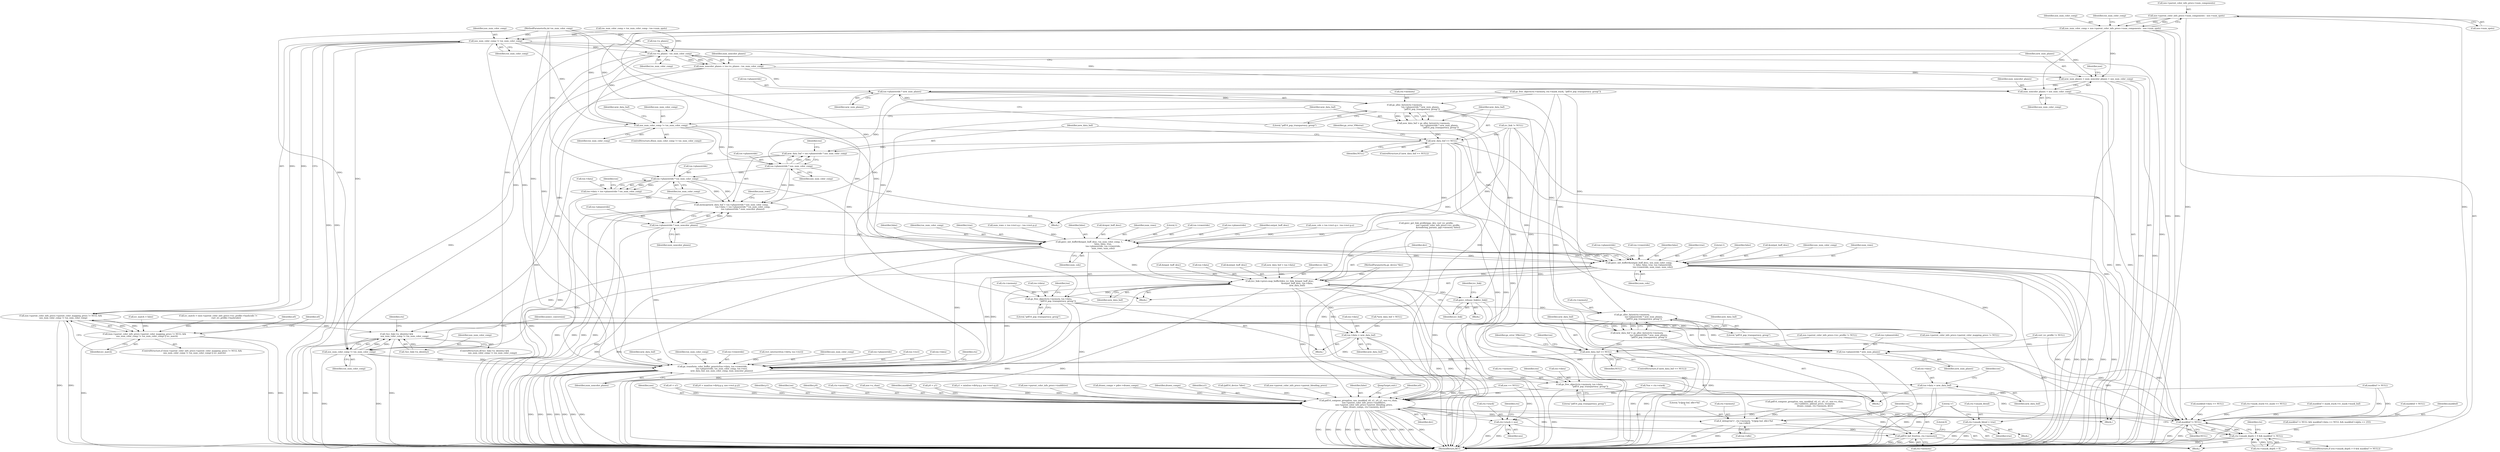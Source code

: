 digraph "0_ghostscript_d621292fb2c8157d9899dcd83fd04dd250e30fe4@pointer" {
"1000211" [label="(Call,nos->parent_color_info_procs->num_components - nos->num_spots)"];
"1000209" [label="(Call,nos_num_color_comp = nos->parent_color_info_procs->num_components - nos->num_spots)"];
"1000481" [label="(Call,nos_num_color_comp != tos_num_color_comp)"];
"1000473" [label="(Call,nos->parent_color_info_procs->parent_color_mapping_procs != NULL &&\n        nos_num_color_comp != tos_num_color_comp)"];
"1000472" [label="(Call,(nos->parent_color_info_procs->parent_color_mapping_procs != NULL &&\n        nos_num_color_comp != tos_num_color_comp) || icc_match)"];
"1000713" [label="(Call,!(icc_link->is_identity) &&\n                        nos_num_color_comp != tos_num_color_comp)"];
"1000497" [label="(Call,tos->n_planes - tos_num_color_comp)"];
"1000495" [label="(Call,num_noncolor_planes = tos->n_planes - tos_num_color_comp)"];
"1000502" [label="(Call,new_num_planes = num_noncolor_planes + nos_num_color_comp)"];
"1000592" [label="(Call,tos->planestride * new_num_planes)"];
"1000588" [label="(Call,gs_alloc_bytes(ctx->memory,\n                                                tos->planestride * new_num_planes,\n                                                    \"pdf14_pop_transparency_group\"))"];
"1000586" [label="(Call,new_data_buf = gs_alloc_bytes(ctx->memory,\n                                                tos->planestride * new_num_planes,\n                                                    \"pdf14_pop_transparency_group\"))"];
"1000599" [label="(Call,new_data_buf == NULL)"];
"1000604" [label="(Call,memcpy(new_data_buf + tos->planestride * nos_num_color_comp,\n                                   tos->data + tos->planestride * tos_num_color_comp,\n                                   tos->planestride * num_noncolor_planes))"];
"1000605" [label="(Call,new_data_buf + tos->planestride * nos_num_color_comp)"];
"1000699" [label="(Call,(icc_link->procs.map_buffer)(dev, icc_link, &input_buff_desc,\n                                                     &output_buff_desc, tos->data,\n                                                     new_data_buf))"];
"1000710" [label="(Call,gsicc_release_link(icc_link))"];
"1000722" [label="(Call,gs_free_object(ctx->memory, tos->data,\n                            \"pdf14_pop_transparency_group\"))"];
"1000740" [label="(Call,gs_alloc_bytes(ctx->memory,\n                                    tos->planestride * new_num_planes,\n                                    \"pdf14_pop_transparency_group\"))"];
"1000738" [label="(Call,new_data_buf = gs_alloc_bytes(ctx->memory,\n                                    tos->planestride * new_num_planes,\n                                    \"pdf14_pop_transparency_group\"))"];
"1000751" [label="(Call,new_data_buf == NULL)"];
"1000756" [label="(Call,gs_transform_color_buffer_generic(tos->data, tos->rowstride,\n                            tos->planestride, tos_num_color_comp, tos->rect,\n                            new_data_buf, nos_num_color_comp, num_noncolor_planes))"];
"1000773" [label="(Call,gs_free_object(ctx->memory, tos->data,\n                                \"pdf14_pop_transparency_group\"))"];
"1000846" [label="(Call,pdf14_compose_group(tos, nos, maskbuf, x0, x1, y0, y1, nos->n_chan,\n                 nos->parent_color_info_procs->isadditive,\n                 nos->parent_color_info_procs->parent_blending_procs,\n                 false, drawn_comps, ctx->memory, dev))"];
"1000905" [label="(Call,ctx->stack = nos)"];
"1000917" [label="(Call,maskbuf != NULL)"];
"1000911" [label="(Call,ctx->smask_depth > 0 && maskbuf != NULL)"];
"1000926" [label="(Call,if_debug1m('v', ctx->memory, \"[v]pop buf, idle=%d\n\", tos->idle))"];
"1000935" [label="(Call,pdf14_buf_free(tos, ctx->memory))"];
"1000781" [label="(Call,tos->data = new_data_buf)"];
"1000730" [label="(Call,tos->data = new_data_buf)"];
"1000607" [label="(Call,tos->planestride * nos_num_color_comp)"];
"1000616" [label="(Call,tos->planestride * tos_num_color_comp)"];
"1000612" [label="(Call,tos->data + tos->planestride * tos_num_color_comp)"];
"1000621" [label="(Call,tos->planestride * num_noncolor_planes)"];
"1000667" [label="(Call,gsicc_init_buffer(&input_buff_desc, tos_num_color_comp, 1,\n                                          false, false, true,\n                                          tos->planestride, tos->rowstride,\n                                          num_rows, num_cols))"];
"1000683" [label="(Call,gsicc_init_buffer(&output_buff_desc, nos_num_color_comp,\n                                          1, false, false, true, tos->planestride,\n                                          tos->rowstride, num_rows, num_cols))"];
"1000718" [label="(Call,nos_num_color_comp != tos_num_color_comp)"];
"1000744" [label="(Call,tos->planestride * new_num_planes)"];
"1000921" [label="(Call,ctx->smask_blend = true)"];
"1000504" [label="(Call,num_noncolor_planes + nos_num_color_comp)"];
"1000582" [label="(Call,nos_num_color_comp != tos_num_color_comp)"];
"1000919" [label="(Identifier,NULL)"];
"1000509" [label="(Call,nos->parent_color_info_procs->icc_profile != NULL)"];
"1000714" [label="(Call,!(icc_link->is_identity))"];
"1000711" [label="(Identifier,icc_link)"];
"1000220" [label="(Call,tos_num_color_comp = tos_num_color_comp - tos->num_spots)"];
"1000862" [label="(Call,nos->parent_color_info_procs->parent_blending_procs)"];
"1000741" [label="(Call,ctx->memory)"];
"1000232" [label="(Call,maskbuf = NULL)"];
"1000681" [label="(Identifier,num_rows)"];
"1000212" [label="(Call,nos->parent_color_info_procs->num_components)"];
"1000498" [label="(Call,tos->n_planes)"];
"1000671" [label="(Literal,1)"];
"1000729" [label="(Literal,\"pdf14_pop_transparency_group\")"];
"1000210" [label="(Identifier,nos_num_color_comp)"];
"1000505" [label="(Identifier,num_noncolor_planes)"];
"1000688" [label="(Identifier,false)"];
"1000468" [label="(Call,icc_match = false)"];
"1000494" [label="(Block,)"];
"1000920" [label="(Block,)"];
"1000909" [label="(Identifier,nos)"];
"1000726" [label="(Call,tos->data)"];
"1000211" [label="(Call,nos->parent_color_info_procs->num_components - nos->num_spots)"];
"1000217" [label="(Call,nos->num_spots)"];
"1000608" [label="(Call,tos->planestride)"];
"1000724" [label="(Identifier,ctx)"];
"1000732" [label="(Identifier,tos)"];
"1000678" [label="(Call,tos->rowstride)"];
"1000690" [label="(Identifier,true)"];
"1000592" [label="(Call,tos->planestride * new_num_planes)"];
"1000753" [label="(Identifier,NULL)"];
"1000905" [label="(Call,ctx->stack = nos)"];
"1000867" [label="(Identifier,false)"];
"1000904" [label="(JumpTarget,exit:)"];
"1000850" [label="(Identifier,x0)"];
"1000780" [label="(Literal,\"pdf14_pop_transparency_group\")"];
"1000587" [label="(Identifier,new_data_buf)"];
"1000634" [label="(Identifier,num_rows)"];
"1000585" [label="(Block,)"];
"1000571" [label="(Block,)"];
"1000145" [label="(Call,*tos = ctx->stack)"];
"1000209" [label="(Call,nos_num_color_comp = nos->parent_color_info_procs->num_components - nos->num_spots)"];
"1000484" [label="(Identifier,icc_match)"];
"1000709" [label="(Identifier,new_data_buf)"];
"1000906" [label="(Call,ctx->stack)"];
"1000675" [label="(Call,tos->planestride)"];
"1000581" [label="(ControlStructure,if(nos_num_color_comp != tos_num_color_comp))"];
"1000568" [label="(Call,icc_link != NULL)"];
"1000685" [label="(Identifier,output_buff_desc)"];
"1000772" [label="(Identifier,num_noncolor_planes)"];
"1000512" [label="(Identifier,nos)"];
"1000755" [label="(Identifier,gs_error_VMerror)"];
"1000922" [label="(Call,ctx->smask_blend)"];
"1000734" [label="(Identifier,new_data_buf)"];
"1000503" [label="(Identifier,new_num_planes)"];
"1000758" [label="(Identifier,tos)"];
"1000683" [label="(Call,gsicc_init_buffer(&output_buff_desc, nos_num_color_comp,\n                                          1, false, false, true, tos->planestride,\n                                          tos->rowstride, num_rows, num_cols))"];
"1000597" [label="(Literal,\"pdf14_pop_transparency_group\")"];
"1000942" [label="(MethodReturn,RET)"];
"1000766" [label="(Identifier,tos_num_color_comp)"];
"1000923" [label="(Identifier,ctx)"];
"1000495" [label="(Call,num_noncolor_planes = tos->n_planes - tos_num_color_comp)"];
"1000617" [label="(Call,tos->planestride)"];
"1000473" [label="(Call,nos->parent_color_info_procs->parent_color_mapping_procs != NULL &&\n        nos_num_color_comp != tos_num_color_comp)"];
"1000593" [label="(Call,tos->planestride)"];
"1000738" [label="(Call,new_data_buf = gs_alloc_bytes(ctx->memory,\n                                    tos->planestride * new_num_planes,\n                                    \"pdf14_pop_transparency_group\"))"];
"1000700" [label="(Identifier,dev)"];
"1000143" [label="(Block,)"];
"1000603" [label="(Identifier,gs_error_VMerror)"];
"1000911" [label="(Call,ctx->smask_depth > 0 && maskbuf != NULL)"];
"1000496" [label="(Identifier,num_noncolor_planes)"];
"1000483" [label="(Identifier,tos_num_color_comp)"];
"1000752" [label="(Identifier,new_data_buf)"];
"1000760" [label="(Call,tos->rowstride)"];
"1000883" [label="(Call,pdf14_compose_group(tos, nos, maskbuf, x0, x1, y0, y1, nos->n_chan,\n                                ctx->additive, pblend_procs, overprint,\n                                drawn_comps, ctx->memory, dev))"];
"1000453" [label="(Call,icc_match = (nos->parent_color_info_procs->icc_profile->hashcode !=\n                        curr_icc_profile->hashcode))"];
"1000719" [label="(Identifier,nos_num_color_comp)"];
"1000712" [label="(ControlStructure,if(!(icc_link->is_identity) &&\n                        nos_num_color_comp != tos_num_color_comp))"];
"1000596" [label="(Identifier,new_num_planes)"];
"1000740" [label="(Call,gs_alloc_bytes(ctx->memory,\n                                    tos->planestride * new_num_planes,\n                                    \"pdf14_pop_transparency_group\"))"];
"1000142" [label="(MethodParameterIn,gx_device *dev)"];
"1000650" [label="(Call,num_cols = tos->rect.q.x - tos->rect.p.x)"];
"1000672" [label="(Identifier,false)"];
"1000918" [label="(Identifier,maskbuf)"];
"1000848" [label="(Identifier,nos)"];
"1000488" [label="(Call,x0 < x1)"];
"1000264" [label="(Call,y0 = max(tos->dirty.p.y, nos->rect.p.y))"];
"1000245" [label="(Call,nos == NULL)"];
"1000853" [label="(Identifier,y1)"];
"1000489" [label="(Identifier,x0)"];
"1000917" [label="(Call,maskbuf != NULL)"];
"1000588" [label="(Call,gs_alloc_bytes(ctx->memory,\n                                                tos->planestride * new_num_planes,\n                                                    \"pdf14_pop_transparency_group\"))"];
"1000872" [label="(Identifier,dev)"];
"1000847" [label="(Identifier,tos)"];
"1000168" [label="(Call,*new_data_buf = NULL)"];
"1000925" [label="(Identifier,true)"];
"1000852" [label="(Identifier,y0)"];
"1000869" [label="(Call,ctx->memory)"];
"1000383" [label="(Call,maskbuf != NULL)"];
"1000702" [label="(Call,&input_buff_desc)"];
"1000614" [label="(Identifier,tos)"];
"1000682" [label="(Identifier,num_cols)"];
"1000910" [label="(ControlStructure,if (ctx->smask_depth > 0 && maskbuf != NULL))"];
"1000731" [label="(Call,tos->data)"];
"1000607" [label="(Call,tos->planestride * nos_num_color_comp)"];
"1000748" [label="(Identifier,new_num_planes)"];
"1000670" [label="(Identifier,tos_num_color_comp)"];
"1000854" [label="(Call,nos->n_chan)"];
"1000941" [label="(Literal,0)"];
"1000926" [label="(Call,if_debug1m('v', ctx->memory, \"[v]pop buf, idle=%d\n\", tos->idle))"];
"1000785" [label="(Identifier,new_data_buf)"];
"1000914" [label="(Identifier,ctx)"];
"1000687" [label="(Literal,1)"];
"1000849" [label="(Identifier,maskbuf)"];
"1000482" [label="(Identifier,nos_num_color_comp)"];
"1000497" [label="(Call,tos->n_planes - tos_num_color_comp)"];
"1000387" [label="(Call,maskbuf->data == NULL)"];
"1000250" [label="(Call,rect_intersect(tos->dirty, tos->rect))"];
"1000721" [label="(Block,)"];
"1000783" [label="(Identifier,tos)"];
"1000586" [label="(Call,new_data_buf = gs_alloc_bytes(ctx->memory,\n                                                tos->planestride * new_num_planes,\n                                                    \"pdf14_pop_transparency_group\"))"];
"1000771" [label="(Identifier,nos_num_color_comp)"];
"1000491" [label="(Call,y0 < y1)"];
"1000710" [label="(Call,gsicc_release_link(icc_link))"];
"1000737" [label="(Block,)"];
"1000763" [label="(Call,tos->planestride)"];
"1000281" [label="(Call,y1 = min(tos->dirty.q.y, nos->rect.q.y))"];
"1000730" [label="(Call,tos->data = new_data_buf)"];
"1000749" [label="(Literal,\"pdf14_pop_transparency_group\")"];
"1000345" [label="(Call,ctx->mask_stack->rc_mask == NULL)"];
"1000936" [label="(Identifier,tos)"];
"1000767" [label="(Call,tos->rect)"];
"1000622" [label="(Call,tos->planestride)"];
"1000629" [label="(Identifier,new_data_buf)"];
"1000781" [label="(Call,tos->data = new_data_buf)"];
"1000600" [label="(Identifier,new_data_buf)"];
"1000604" [label="(Call,memcpy(new_data_buf + tos->planestride * nos_num_color_comp,\n                                   tos->data + tos->planestride * tos_num_color_comp,\n                                   tos->planestride * num_noncolor_planes))"];
"1000474" [label="(Call,nos->parent_color_info_procs->parent_color_mapping_procs != NULL)"];
"1000722" [label="(Call,gs_free_object(ctx->memory, tos->data,\n                            \"pdf14_pop_transparency_group\"))"];
"1000777" [label="(Call,tos->data)"];
"1000621" [label="(Call,tos->planestride * num_noncolor_planes)"];
"1000744" [label="(Call,tos->planestride * new_num_planes)"];
"1000611" [label="(Identifier,nos_num_color_comp)"];
"1000931" [label="(Literal,\"[v]pop buf, idle=%d\n\")"];
"1000706" [label="(Call,tos->data)"];
"1000699" [label="(Call,(icc_link->procs.map_buffer)(dev, icc_link, &input_buff_desc,\n                                                     &output_buff_desc, tos->data,\n                                                     new_data_buf))"];
"1000937" [label="(Call,ctx->memory)"];
"1000613" [label="(Call,tos->data)"];
"1000623" [label="(Identifier,tos)"];
"1000713" [label="(Call,!(icc_link->is_identity) &&\n                        nos_num_color_comp != tos_num_color_comp)"];
"1000757" [label="(Call,tos->data)"];
"1000932" [label="(Call,tos->idle)"];
"1000704" [label="(Call,&output_buff_desc)"];
"1000516" [label="(Call,curr_icc_profile != NULL)"];
"1000689" [label="(Identifier,false)"];
"1000684" [label="(Call,&output_buff_desc)"];
"1000745" [label="(Call,tos->planestride)"];
"1000601" [label="(Identifier,NULL)"];
"1000774" [label="(Call,ctx->memory)"];
"1000686" [label="(Identifier,nos_num_color_comp)"];
"1000912" [label="(Call,ctx->smask_depth > 0)"];
"1000756" [label="(Call,gs_transform_color_buffer_generic(tos->data, tos->rowstride,\n                            tos->planestride, tos_num_color_comp, tos->rect,\n                            new_data_buf, nos_num_color_comp, num_noncolor_planes))"];
"1000697" [label="(Identifier,num_rows)"];
"1000582" [label="(Call,nos_num_color_comp != tos_num_color_comp)"];
"1000612" [label="(Call,tos->data + tos->planestride * tos_num_color_comp)"];
"1000667" [label="(Call,gsicc_init_buffer(&input_buff_desc, tos_num_color_comp, 1,\n                                          false, false, true,\n                                          tos->planestride, tos->rowstride,\n                                          num_rows, num_cols))"];
"1000481" [label="(Call,nos_num_color_comp != tos_num_color_comp)"];
"1000674" [label="(Identifier,true)"];
"1000382" [label="(Call,maskbuf != NULL && maskbuf->data == NULL && maskbuf->alpha == 255)"];
"1000846" [label="(Call,pdf14_compose_group(tos, nos, maskbuf, x0, x1, y0, y1, nos->n_chan,\n                 nos->parent_color_info_procs->isadditive,\n                 nos->parent_color_info_procs->parent_blending_procs,\n                 false, drawn_comps, ctx->memory, dev))"];
"1000750" [label="(ControlStructure,if (new_data_buf == NULL))"];
"1000691" [label="(Call,tos->planestride)"];
"1000633" [label="(Call,num_rows = tos->rect.q.y - tos->rect.p.y)"];
"1000221" [label="(Identifier,tos_num_color_comp)"];
"1000739" [label="(Identifier,new_data_buf)"];
"1000718" [label="(Call,nos_num_color_comp != tos_num_color_comp)"];
"1000857" [label="(Call,nos->parent_color_info_procs->isadditive)"];
"1000552" [label="(Call,gsicc_get_link_profile(pgs, dev, curr_icc_profile,\n                                    nos->parent_color_info_procs->icc_profile,\n                                    &rendering_params, pgs->memory, false))"];
"1000584" [label="(Identifier,tos_num_color_comp)"];
"1000194" [label="(Call,drawn_comps = pdev->drawn_comps)"];
"1000628" [label="(Call,new_data_buf = tos->data)"];
"1000868" [label="(Identifier,drawn_comps)"];
"1000775" [label="(Identifier,ctx)"];
"1000502" [label="(Call,new_num_planes = num_noncolor_planes + nos_num_color_comp)"];
"1000851" [label="(Identifier,x1)"];
"1000140" [label="(MethodParameterIn,int tos_num_color_comp)"];
"1000701" [label="(Identifier,icc_link)"];
"1000698" [label="(Identifier,num_cols)"];
"1000694" [label="(Call,tos->rowstride)"];
"1000504" [label="(Call,num_noncolor_planes + nos_num_color_comp)"];
"1000471" [label="(ControlStructure,if ((nos->parent_color_info_procs->parent_color_mapping_procs != NULL &&\n        nos_num_color_comp != tos_num_color_comp) || icc_match))"];
"1000751" [label="(Call,new_data_buf == NULL)"];
"1000353" [label="(Call,gs_free_object(ctx->memory, ctx->mask_stack, \"pdf14_pop_transparency_group\"))"];
"1000184" [label="(Call,(pdf14_device *)dev)"];
"1000716" [label="(Identifier,icc_link)"];
"1000616" [label="(Call,tos->planestride * tos_num_color_comp)"];
"1000589" [label="(Call,ctx->memory)"];
"1000501" [label="(Identifier,tos_num_color_comp)"];
"1000935" [label="(Call,pdf14_buf_free(tos, ctx->memory))"];
"1000237" [label="(Call,maskbuf = mask_stack->rc_mask->mask_buf)"];
"1000472" [label="(Call,(nos->parent_color_info_procs->parent_color_mapping_procs != NULL &&\n        nos_num_color_comp != tos_num_color_comp) || icc_match)"];
"1000878" [label="(Identifier,x0)"];
"1000782" [label="(Call,tos->data)"];
"1000927" [label="(Literal,'v')"];
"1000506" [label="(Identifier,nos_num_color_comp)"];
"1000580" [label="(Block,)"];
"1000723" [label="(Call,ctx->memory)"];
"1000921" [label="(Call,ctx->smask_blend = true)"];
"1000620" [label="(Identifier,tos_num_color_comp)"];
"1000788" [label="(Identifier,tos)"];
"1000625" [label="(Identifier,num_noncolor_planes)"];
"1000928" [label="(Call,ctx->memory)"];
"1000598" [label="(ControlStructure,if (new_data_buf == NULL))"];
"1000599" [label="(Call,new_data_buf == NULL)"];
"1000736" [label="(Identifier,nonicc_conversion)"];
"1000673" [label="(Identifier,false)"];
"1000668" [label="(Call,&input_buff_desc)"];
"1000606" [label="(Identifier,new_data_buf)"];
"1000770" [label="(Identifier,new_data_buf)"];
"1000583" [label="(Identifier,nos_num_color_comp)"];
"1000773" [label="(Call,gs_free_object(ctx->memory, tos->data,\n                                \"pdf14_pop_transparency_group\"))"];
"1000605" [label="(Call,new_data_buf + tos->planestride * nos_num_color_comp)"];
"1000720" [label="(Identifier,tos_num_color_comp)"];
"1000211" -> "1000209"  [label="AST: "];
"1000211" -> "1000217"  [label="CFG: "];
"1000212" -> "1000211"  [label="AST: "];
"1000217" -> "1000211"  [label="AST: "];
"1000209" -> "1000211"  [label="CFG: "];
"1000211" -> "1000942"  [label="DDG: "];
"1000211" -> "1000942"  [label="DDG: "];
"1000211" -> "1000209"  [label="DDG: "];
"1000211" -> "1000209"  [label="DDG: "];
"1000209" -> "1000143"  [label="AST: "];
"1000210" -> "1000209"  [label="AST: "];
"1000221" -> "1000209"  [label="CFG: "];
"1000209" -> "1000942"  [label="DDG: "];
"1000209" -> "1000942"  [label="DDG: "];
"1000209" -> "1000481"  [label="DDG: "];
"1000209" -> "1000502"  [label="DDG: "];
"1000209" -> "1000504"  [label="DDG: "];
"1000209" -> "1000582"  [label="DDG: "];
"1000209" -> "1000718"  [label="DDG: "];
"1000209" -> "1000756"  [label="DDG: "];
"1000481" -> "1000473"  [label="AST: "];
"1000481" -> "1000483"  [label="CFG: "];
"1000482" -> "1000481"  [label="AST: "];
"1000483" -> "1000481"  [label="AST: "];
"1000473" -> "1000481"  [label="CFG: "];
"1000481" -> "1000942"  [label="DDG: "];
"1000481" -> "1000942"  [label="DDG: "];
"1000481" -> "1000473"  [label="DDG: "];
"1000481" -> "1000473"  [label="DDG: "];
"1000220" -> "1000481"  [label="DDG: "];
"1000140" -> "1000481"  [label="DDG: "];
"1000481" -> "1000497"  [label="DDG: "];
"1000481" -> "1000502"  [label="DDG: "];
"1000481" -> "1000504"  [label="DDG: "];
"1000481" -> "1000582"  [label="DDG: "];
"1000481" -> "1000718"  [label="DDG: "];
"1000481" -> "1000756"  [label="DDG: "];
"1000473" -> "1000472"  [label="AST: "];
"1000473" -> "1000474"  [label="CFG: "];
"1000474" -> "1000473"  [label="AST: "];
"1000484" -> "1000473"  [label="CFG: "];
"1000472" -> "1000473"  [label="CFG: "];
"1000473" -> "1000942"  [label="DDG: "];
"1000473" -> "1000942"  [label="DDG: "];
"1000473" -> "1000472"  [label="DDG: "];
"1000473" -> "1000472"  [label="DDG: "];
"1000474" -> "1000473"  [label="DDG: "];
"1000474" -> "1000473"  [label="DDG: "];
"1000473" -> "1000713"  [label="DDG: "];
"1000472" -> "1000471"  [label="AST: "];
"1000472" -> "1000484"  [label="CFG: "];
"1000484" -> "1000472"  [label="AST: "];
"1000489" -> "1000472"  [label="CFG: "];
"1000878" -> "1000472"  [label="CFG: "];
"1000472" -> "1000942"  [label="DDG: "];
"1000472" -> "1000942"  [label="DDG: "];
"1000472" -> "1000942"  [label="DDG: "];
"1000468" -> "1000472"  [label="DDG: "];
"1000453" -> "1000472"  [label="DDG: "];
"1000713" -> "1000712"  [label="AST: "];
"1000713" -> "1000714"  [label="CFG: "];
"1000713" -> "1000718"  [label="CFG: "];
"1000714" -> "1000713"  [label="AST: "];
"1000718" -> "1000713"  [label="AST: "];
"1000724" -> "1000713"  [label="CFG: "];
"1000736" -> "1000713"  [label="CFG: "];
"1000713" -> "1000942"  [label="DDG: "];
"1000713" -> "1000942"  [label="DDG: "];
"1000713" -> "1000942"  [label="DDG: "];
"1000714" -> "1000713"  [label="DDG: "];
"1000718" -> "1000713"  [label="DDG: "];
"1000718" -> "1000713"  [label="DDG: "];
"1000582" -> "1000713"  [label="DDG: "];
"1000497" -> "1000495"  [label="AST: "];
"1000497" -> "1000501"  [label="CFG: "];
"1000498" -> "1000497"  [label="AST: "];
"1000501" -> "1000497"  [label="AST: "];
"1000495" -> "1000497"  [label="CFG: "];
"1000497" -> "1000942"  [label="DDG: "];
"1000497" -> "1000495"  [label="DDG: "];
"1000497" -> "1000495"  [label="DDG: "];
"1000220" -> "1000497"  [label="DDG: "];
"1000140" -> "1000497"  [label="DDG: "];
"1000497" -> "1000582"  [label="DDG: "];
"1000497" -> "1000718"  [label="DDG: "];
"1000497" -> "1000756"  [label="DDG: "];
"1000495" -> "1000494"  [label="AST: "];
"1000496" -> "1000495"  [label="AST: "];
"1000503" -> "1000495"  [label="CFG: "];
"1000495" -> "1000942"  [label="DDG: "];
"1000495" -> "1000502"  [label="DDG: "];
"1000495" -> "1000504"  [label="DDG: "];
"1000495" -> "1000621"  [label="DDG: "];
"1000495" -> "1000756"  [label="DDG: "];
"1000502" -> "1000494"  [label="AST: "];
"1000502" -> "1000504"  [label="CFG: "];
"1000503" -> "1000502"  [label="AST: "];
"1000504" -> "1000502"  [label="AST: "];
"1000512" -> "1000502"  [label="CFG: "];
"1000502" -> "1000942"  [label="DDG: "];
"1000502" -> "1000942"  [label="DDG: "];
"1000502" -> "1000592"  [label="DDG: "];
"1000502" -> "1000744"  [label="DDG: "];
"1000592" -> "1000588"  [label="AST: "];
"1000592" -> "1000596"  [label="CFG: "];
"1000593" -> "1000592"  [label="AST: "];
"1000596" -> "1000592"  [label="AST: "];
"1000597" -> "1000592"  [label="CFG: "];
"1000592" -> "1000942"  [label="DDG: "];
"1000592" -> "1000588"  [label="DDG: "];
"1000592" -> "1000588"  [label="DDG: "];
"1000592" -> "1000607"  [label="DDG: "];
"1000592" -> "1000744"  [label="DDG: "];
"1000588" -> "1000586"  [label="AST: "];
"1000588" -> "1000597"  [label="CFG: "];
"1000589" -> "1000588"  [label="AST: "];
"1000597" -> "1000588"  [label="AST: "];
"1000586" -> "1000588"  [label="CFG: "];
"1000588" -> "1000942"  [label="DDG: "];
"1000588" -> "1000586"  [label="DDG: "];
"1000588" -> "1000586"  [label="DDG: "];
"1000588" -> "1000586"  [label="DDG: "];
"1000353" -> "1000588"  [label="DDG: "];
"1000588" -> "1000722"  [label="DDG: "];
"1000588" -> "1000740"  [label="DDG: "];
"1000588" -> "1000846"  [label="DDG: "];
"1000586" -> "1000585"  [label="AST: "];
"1000587" -> "1000586"  [label="AST: "];
"1000600" -> "1000586"  [label="CFG: "];
"1000586" -> "1000942"  [label="DDG: "];
"1000586" -> "1000599"  [label="DDG: "];
"1000599" -> "1000598"  [label="AST: "];
"1000599" -> "1000601"  [label="CFG: "];
"1000600" -> "1000599"  [label="AST: "];
"1000601" -> "1000599"  [label="AST: "];
"1000603" -> "1000599"  [label="CFG: "];
"1000606" -> "1000599"  [label="CFG: "];
"1000599" -> "1000942"  [label="DDG: "];
"1000599" -> "1000942"  [label="DDG: "];
"1000568" -> "1000599"  [label="DDG: "];
"1000599" -> "1000604"  [label="DDG: "];
"1000599" -> "1000605"  [label="DDG: "];
"1000599" -> "1000699"  [label="DDG: "];
"1000599" -> "1000751"  [label="DDG: "];
"1000599" -> "1000917"  [label="DDG: "];
"1000604" -> "1000585"  [label="AST: "];
"1000604" -> "1000621"  [label="CFG: "];
"1000605" -> "1000604"  [label="AST: "];
"1000612" -> "1000604"  [label="AST: "];
"1000621" -> "1000604"  [label="AST: "];
"1000634" -> "1000604"  [label="CFG: "];
"1000604" -> "1000942"  [label="DDG: "];
"1000604" -> "1000942"  [label="DDG: "];
"1000604" -> "1000942"  [label="DDG: "];
"1000604" -> "1000942"  [label="DDG: "];
"1000607" -> "1000604"  [label="DDG: "];
"1000607" -> "1000604"  [label="DDG: "];
"1000616" -> "1000604"  [label="DDG: "];
"1000616" -> "1000604"  [label="DDG: "];
"1000621" -> "1000604"  [label="DDG: "];
"1000621" -> "1000604"  [label="DDG: "];
"1000605" -> "1000607"  [label="CFG: "];
"1000606" -> "1000605"  [label="AST: "];
"1000607" -> "1000605"  [label="AST: "];
"1000614" -> "1000605"  [label="CFG: "];
"1000605" -> "1000942"  [label="DDG: "];
"1000607" -> "1000605"  [label="DDG: "];
"1000607" -> "1000605"  [label="DDG: "];
"1000699" -> "1000580"  [label="AST: "];
"1000699" -> "1000709"  [label="CFG: "];
"1000700" -> "1000699"  [label="AST: "];
"1000701" -> "1000699"  [label="AST: "];
"1000702" -> "1000699"  [label="AST: "];
"1000704" -> "1000699"  [label="AST: "];
"1000706" -> "1000699"  [label="AST: "];
"1000709" -> "1000699"  [label="AST: "];
"1000711" -> "1000699"  [label="CFG: "];
"1000699" -> "1000942"  [label="DDG: "];
"1000699" -> "1000942"  [label="DDG: "];
"1000699" -> "1000942"  [label="DDG: "];
"1000699" -> "1000942"  [label="DDG: "];
"1000699" -> "1000942"  [label="DDG: "];
"1000552" -> "1000699"  [label="DDG: "];
"1000142" -> "1000699"  [label="DDG: "];
"1000568" -> "1000699"  [label="DDG: "];
"1000667" -> "1000699"  [label="DDG: "];
"1000683" -> "1000699"  [label="DDG: "];
"1000628" -> "1000699"  [label="DDG: "];
"1000699" -> "1000710"  [label="DDG: "];
"1000699" -> "1000722"  [label="DDG: "];
"1000699" -> "1000730"  [label="DDG: "];
"1000699" -> "1000756"  [label="DDG: "];
"1000699" -> "1000846"  [label="DDG: "];
"1000710" -> "1000571"  [label="AST: "];
"1000710" -> "1000711"  [label="CFG: "];
"1000711" -> "1000710"  [label="AST: "];
"1000716" -> "1000710"  [label="CFG: "];
"1000710" -> "1000942"  [label="DDG: "];
"1000710" -> "1000942"  [label="DDG: "];
"1000568" -> "1000710"  [label="DDG: "];
"1000722" -> "1000721"  [label="AST: "];
"1000722" -> "1000729"  [label="CFG: "];
"1000723" -> "1000722"  [label="AST: "];
"1000726" -> "1000722"  [label="AST: "];
"1000729" -> "1000722"  [label="AST: "];
"1000732" -> "1000722"  [label="CFG: "];
"1000722" -> "1000942"  [label="DDG: "];
"1000353" -> "1000722"  [label="DDG: "];
"1000722" -> "1000740"  [label="DDG: "];
"1000722" -> "1000846"  [label="DDG: "];
"1000740" -> "1000738"  [label="AST: "];
"1000740" -> "1000749"  [label="CFG: "];
"1000741" -> "1000740"  [label="AST: "];
"1000744" -> "1000740"  [label="AST: "];
"1000749" -> "1000740"  [label="AST: "];
"1000738" -> "1000740"  [label="CFG: "];
"1000740" -> "1000942"  [label="DDG: "];
"1000740" -> "1000738"  [label="DDG: "];
"1000740" -> "1000738"  [label="DDG: "];
"1000740" -> "1000738"  [label="DDG: "];
"1000353" -> "1000740"  [label="DDG: "];
"1000744" -> "1000740"  [label="DDG: "];
"1000744" -> "1000740"  [label="DDG: "];
"1000740" -> "1000773"  [label="DDG: "];
"1000738" -> "1000737"  [label="AST: "];
"1000739" -> "1000738"  [label="AST: "];
"1000752" -> "1000738"  [label="CFG: "];
"1000738" -> "1000942"  [label="DDG: "];
"1000738" -> "1000751"  [label="DDG: "];
"1000751" -> "1000750"  [label="AST: "];
"1000751" -> "1000753"  [label="CFG: "];
"1000752" -> "1000751"  [label="AST: "];
"1000753" -> "1000751"  [label="AST: "];
"1000755" -> "1000751"  [label="CFG: "];
"1000758" -> "1000751"  [label="CFG: "];
"1000751" -> "1000942"  [label="DDG: "];
"1000751" -> "1000942"  [label="DDG: "];
"1000568" -> "1000751"  [label="DDG: "];
"1000509" -> "1000751"  [label="DDG: "];
"1000516" -> "1000751"  [label="DDG: "];
"1000751" -> "1000756"  [label="DDG: "];
"1000751" -> "1000917"  [label="DDG: "];
"1000756" -> "1000737"  [label="AST: "];
"1000756" -> "1000772"  [label="CFG: "];
"1000757" -> "1000756"  [label="AST: "];
"1000760" -> "1000756"  [label="AST: "];
"1000763" -> "1000756"  [label="AST: "];
"1000766" -> "1000756"  [label="AST: "];
"1000767" -> "1000756"  [label="AST: "];
"1000770" -> "1000756"  [label="AST: "];
"1000771" -> "1000756"  [label="AST: "];
"1000772" -> "1000756"  [label="AST: "];
"1000775" -> "1000756"  [label="CFG: "];
"1000756" -> "1000942"  [label="DDG: "];
"1000756" -> "1000942"  [label="DDG: "];
"1000756" -> "1000942"  [label="DDG: "];
"1000756" -> "1000942"  [label="DDG: "];
"1000756" -> "1000942"  [label="DDG: "];
"1000756" -> "1000942"  [label="DDG: "];
"1000756" -> "1000942"  [label="DDG: "];
"1000730" -> "1000756"  [label="DDG: "];
"1000683" -> "1000756"  [label="DDG: "];
"1000683" -> "1000756"  [label="DDG: "];
"1000744" -> "1000756"  [label="DDG: "];
"1000667" -> "1000756"  [label="DDG: "];
"1000718" -> "1000756"  [label="DDG: "];
"1000718" -> "1000756"  [label="DDG: "];
"1000140" -> "1000756"  [label="DDG: "];
"1000250" -> "1000756"  [label="DDG: "];
"1000621" -> "1000756"  [label="DDG: "];
"1000756" -> "1000773"  [label="DDG: "];
"1000756" -> "1000781"  [label="DDG: "];
"1000773" -> "1000737"  [label="AST: "];
"1000773" -> "1000780"  [label="CFG: "];
"1000774" -> "1000773"  [label="AST: "];
"1000777" -> "1000773"  [label="AST: "];
"1000780" -> "1000773"  [label="AST: "];
"1000783" -> "1000773"  [label="CFG: "];
"1000773" -> "1000942"  [label="DDG: "];
"1000773" -> "1000846"  [label="DDG: "];
"1000846" -> "1000494"  [label="AST: "];
"1000846" -> "1000872"  [label="CFG: "];
"1000847" -> "1000846"  [label="AST: "];
"1000848" -> "1000846"  [label="AST: "];
"1000849" -> "1000846"  [label="AST: "];
"1000850" -> "1000846"  [label="AST: "];
"1000851" -> "1000846"  [label="AST: "];
"1000852" -> "1000846"  [label="AST: "];
"1000853" -> "1000846"  [label="AST: "];
"1000854" -> "1000846"  [label="AST: "];
"1000857" -> "1000846"  [label="AST: "];
"1000862" -> "1000846"  [label="AST: "];
"1000867" -> "1000846"  [label="AST: "];
"1000868" -> "1000846"  [label="AST: "];
"1000869" -> "1000846"  [label="AST: "];
"1000872" -> "1000846"  [label="AST: "];
"1000904" -> "1000846"  [label="CFG: "];
"1000846" -> "1000942"  [label="DDG: "];
"1000846" -> "1000942"  [label="DDG: "];
"1000846" -> "1000942"  [label="DDG: "];
"1000846" -> "1000942"  [label="DDG: "];
"1000846" -> "1000942"  [label="DDG: "];
"1000846" -> "1000942"  [label="DDG: "];
"1000846" -> "1000942"  [label="DDG: "];
"1000846" -> "1000942"  [label="DDG: "];
"1000846" -> "1000942"  [label="DDG: "];
"1000846" -> "1000942"  [label="DDG: "];
"1000846" -> "1000942"  [label="DDG: "];
"1000846" -> "1000942"  [label="DDG: "];
"1000145" -> "1000846"  [label="DDG: "];
"1000245" -> "1000846"  [label="DDG: "];
"1000383" -> "1000846"  [label="DDG: "];
"1000488" -> "1000846"  [label="DDG: "];
"1000488" -> "1000846"  [label="DDG: "];
"1000264" -> "1000846"  [label="DDG: "];
"1000491" -> "1000846"  [label="DDG: "];
"1000491" -> "1000846"  [label="DDG: "];
"1000281" -> "1000846"  [label="DDG: "];
"1000683" -> "1000846"  [label="DDG: "];
"1000552" -> "1000846"  [label="DDG: "];
"1000552" -> "1000846"  [label="DDG: "];
"1000194" -> "1000846"  [label="DDG: "];
"1000353" -> "1000846"  [label="DDG: "];
"1000184" -> "1000846"  [label="DDG: "];
"1000142" -> "1000846"  [label="DDG: "];
"1000846" -> "1000905"  [label="DDG: "];
"1000846" -> "1000917"  [label="DDG: "];
"1000846" -> "1000926"  [label="DDG: "];
"1000846" -> "1000935"  [label="DDG: "];
"1000905" -> "1000143"  [label="AST: "];
"1000905" -> "1000909"  [label="CFG: "];
"1000906" -> "1000905"  [label="AST: "];
"1000909" -> "1000905"  [label="AST: "];
"1000914" -> "1000905"  [label="CFG: "];
"1000905" -> "1000942"  [label="DDG: "];
"1000905" -> "1000942"  [label="DDG: "];
"1000883" -> "1000905"  [label="DDG: "];
"1000245" -> "1000905"  [label="DDG: "];
"1000917" -> "1000911"  [label="AST: "];
"1000917" -> "1000919"  [label="CFG: "];
"1000918" -> "1000917"  [label="AST: "];
"1000919" -> "1000917"  [label="AST: "];
"1000911" -> "1000917"  [label="CFG: "];
"1000917" -> "1000942"  [label="DDG: "];
"1000917" -> "1000942"  [label="DDG: "];
"1000917" -> "1000911"  [label="DDG: "];
"1000917" -> "1000911"  [label="DDG: "];
"1000232" -> "1000917"  [label="DDG: "];
"1000383" -> "1000917"  [label="DDG: "];
"1000383" -> "1000917"  [label="DDG: "];
"1000237" -> "1000917"  [label="DDG: "];
"1000883" -> "1000917"  [label="DDG: "];
"1000474" -> "1000917"  [label="DDG: "];
"1000568" -> "1000917"  [label="DDG: "];
"1000387" -> "1000917"  [label="DDG: "];
"1000509" -> "1000917"  [label="DDG: "];
"1000516" -> "1000917"  [label="DDG: "];
"1000245" -> "1000917"  [label="DDG: "];
"1000345" -> "1000917"  [label="DDG: "];
"1000911" -> "1000910"  [label="AST: "];
"1000911" -> "1000912"  [label="CFG: "];
"1000912" -> "1000911"  [label="AST: "];
"1000923" -> "1000911"  [label="CFG: "];
"1000927" -> "1000911"  [label="CFG: "];
"1000911" -> "1000942"  [label="DDG: "];
"1000911" -> "1000942"  [label="DDG: "];
"1000911" -> "1000942"  [label="DDG: "];
"1000912" -> "1000911"  [label="DDG: "];
"1000912" -> "1000911"  [label="DDG: "];
"1000382" -> "1000911"  [label="DDG: "];
"1000926" -> "1000143"  [label="AST: "];
"1000926" -> "1000932"  [label="CFG: "];
"1000927" -> "1000926"  [label="AST: "];
"1000928" -> "1000926"  [label="AST: "];
"1000931" -> "1000926"  [label="AST: "];
"1000932" -> "1000926"  [label="AST: "];
"1000936" -> "1000926"  [label="CFG: "];
"1000926" -> "1000942"  [label="DDG: "];
"1000926" -> "1000942"  [label="DDG: "];
"1000883" -> "1000926"  [label="DDG: "];
"1000353" -> "1000926"  [label="DDG: "];
"1000926" -> "1000935"  [label="DDG: "];
"1000935" -> "1000143"  [label="AST: "];
"1000935" -> "1000937"  [label="CFG: "];
"1000936" -> "1000935"  [label="AST: "];
"1000937" -> "1000935"  [label="AST: "];
"1000941" -> "1000935"  [label="CFG: "];
"1000935" -> "1000942"  [label="DDG: "];
"1000935" -> "1000942"  [label="DDG: "];
"1000935" -> "1000942"  [label="DDG: "];
"1000883" -> "1000935"  [label="DDG: "];
"1000145" -> "1000935"  [label="DDG: "];
"1000781" -> "1000737"  [label="AST: "];
"1000781" -> "1000785"  [label="CFG: "];
"1000782" -> "1000781"  [label="AST: "];
"1000785" -> "1000781"  [label="AST: "];
"1000788" -> "1000781"  [label="CFG: "];
"1000781" -> "1000942"  [label="DDG: "];
"1000781" -> "1000942"  [label="DDG: "];
"1000730" -> "1000721"  [label="AST: "];
"1000730" -> "1000734"  [label="CFG: "];
"1000731" -> "1000730"  [label="AST: "];
"1000734" -> "1000730"  [label="AST: "];
"1000736" -> "1000730"  [label="CFG: "];
"1000730" -> "1000942"  [label="DDG: "];
"1000730" -> "1000942"  [label="DDG: "];
"1000168" -> "1000730"  [label="DDG: "];
"1000607" -> "1000611"  [label="CFG: "];
"1000608" -> "1000607"  [label="AST: "];
"1000611" -> "1000607"  [label="AST: "];
"1000582" -> "1000607"  [label="DDG: "];
"1000607" -> "1000616"  [label="DDG: "];
"1000607" -> "1000683"  [label="DDG: "];
"1000616" -> "1000612"  [label="AST: "];
"1000616" -> "1000620"  [label="CFG: "];
"1000617" -> "1000616"  [label="AST: "];
"1000620" -> "1000616"  [label="AST: "];
"1000612" -> "1000616"  [label="CFG: "];
"1000616" -> "1000612"  [label="DDG: "];
"1000616" -> "1000612"  [label="DDG: "];
"1000582" -> "1000616"  [label="DDG: "];
"1000140" -> "1000616"  [label="DDG: "];
"1000616" -> "1000621"  [label="DDG: "];
"1000616" -> "1000667"  [label="DDG: "];
"1000613" -> "1000612"  [label="AST: "];
"1000623" -> "1000612"  [label="CFG: "];
"1000612" -> "1000942"  [label="DDG: "];
"1000621" -> "1000625"  [label="CFG: "];
"1000622" -> "1000621"  [label="AST: "];
"1000625" -> "1000621"  [label="AST: "];
"1000621" -> "1000942"  [label="DDG: "];
"1000621" -> "1000667"  [label="DDG: "];
"1000667" -> "1000580"  [label="AST: "];
"1000667" -> "1000682"  [label="CFG: "];
"1000668" -> "1000667"  [label="AST: "];
"1000670" -> "1000667"  [label="AST: "];
"1000671" -> "1000667"  [label="AST: "];
"1000672" -> "1000667"  [label="AST: "];
"1000673" -> "1000667"  [label="AST: "];
"1000674" -> "1000667"  [label="AST: "];
"1000675" -> "1000667"  [label="AST: "];
"1000678" -> "1000667"  [label="AST: "];
"1000681" -> "1000667"  [label="AST: "];
"1000682" -> "1000667"  [label="AST: "];
"1000685" -> "1000667"  [label="CFG: "];
"1000667" -> "1000942"  [label="DDG: "];
"1000667" -> "1000942"  [label="DDG: "];
"1000582" -> "1000667"  [label="DDG: "];
"1000140" -> "1000667"  [label="DDG: "];
"1000552" -> "1000667"  [label="DDG: "];
"1000633" -> "1000667"  [label="DDG: "];
"1000650" -> "1000667"  [label="DDG: "];
"1000667" -> "1000683"  [label="DDG: "];
"1000667" -> "1000683"  [label="DDG: "];
"1000667" -> "1000683"  [label="DDG: "];
"1000667" -> "1000683"  [label="DDG: "];
"1000667" -> "1000683"  [label="DDG: "];
"1000667" -> "1000683"  [label="DDG: "];
"1000667" -> "1000718"  [label="DDG: "];
"1000683" -> "1000580"  [label="AST: "];
"1000683" -> "1000698"  [label="CFG: "];
"1000684" -> "1000683"  [label="AST: "];
"1000686" -> "1000683"  [label="AST: "];
"1000687" -> "1000683"  [label="AST: "];
"1000688" -> "1000683"  [label="AST: "];
"1000689" -> "1000683"  [label="AST: "];
"1000690" -> "1000683"  [label="AST: "];
"1000691" -> "1000683"  [label="AST: "];
"1000694" -> "1000683"  [label="AST: "];
"1000697" -> "1000683"  [label="AST: "];
"1000698" -> "1000683"  [label="AST: "];
"1000700" -> "1000683"  [label="CFG: "];
"1000683" -> "1000942"  [label="DDG: "];
"1000683" -> "1000942"  [label="DDG: "];
"1000683" -> "1000942"  [label="DDG: "];
"1000683" -> "1000942"  [label="DDG: "];
"1000683" -> "1000942"  [label="DDG: "];
"1000683" -> "1000942"  [label="DDG: "];
"1000683" -> "1000942"  [label="DDG: "];
"1000582" -> "1000683"  [label="DDG: "];
"1000683" -> "1000718"  [label="DDG: "];
"1000683" -> "1000744"  [label="DDG: "];
"1000683" -> "1000921"  [label="DDG: "];
"1000718" -> "1000720"  [label="CFG: "];
"1000719" -> "1000718"  [label="AST: "];
"1000720" -> "1000718"  [label="AST: "];
"1000718" -> "1000942"  [label="DDG: "];
"1000718" -> "1000942"  [label="DDG: "];
"1000140" -> "1000718"  [label="DDG: "];
"1000744" -> "1000748"  [label="CFG: "];
"1000745" -> "1000744"  [label="AST: "];
"1000748" -> "1000744"  [label="AST: "];
"1000749" -> "1000744"  [label="CFG: "];
"1000744" -> "1000942"  [label="DDG: "];
"1000921" -> "1000920"  [label="AST: "];
"1000921" -> "1000925"  [label="CFG: "];
"1000922" -> "1000921"  [label="AST: "];
"1000925" -> "1000921"  [label="AST: "];
"1000927" -> "1000921"  [label="CFG: "];
"1000921" -> "1000942"  [label="DDG: "];
"1000921" -> "1000942"  [label="DDG: "];
"1000504" -> "1000506"  [label="CFG: "];
"1000505" -> "1000504"  [label="AST: "];
"1000506" -> "1000504"  [label="AST: "];
"1000504" -> "1000942"  [label="DDG: "];
"1000504" -> "1000942"  [label="DDG: "];
"1000582" -> "1000581"  [label="AST: "];
"1000582" -> "1000584"  [label="CFG: "];
"1000583" -> "1000582"  [label="AST: "];
"1000584" -> "1000582"  [label="AST: "];
"1000587" -> "1000582"  [label="CFG: "];
"1000629" -> "1000582"  [label="CFG: "];
"1000140" -> "1000582"  [label="DDG: "];
}
